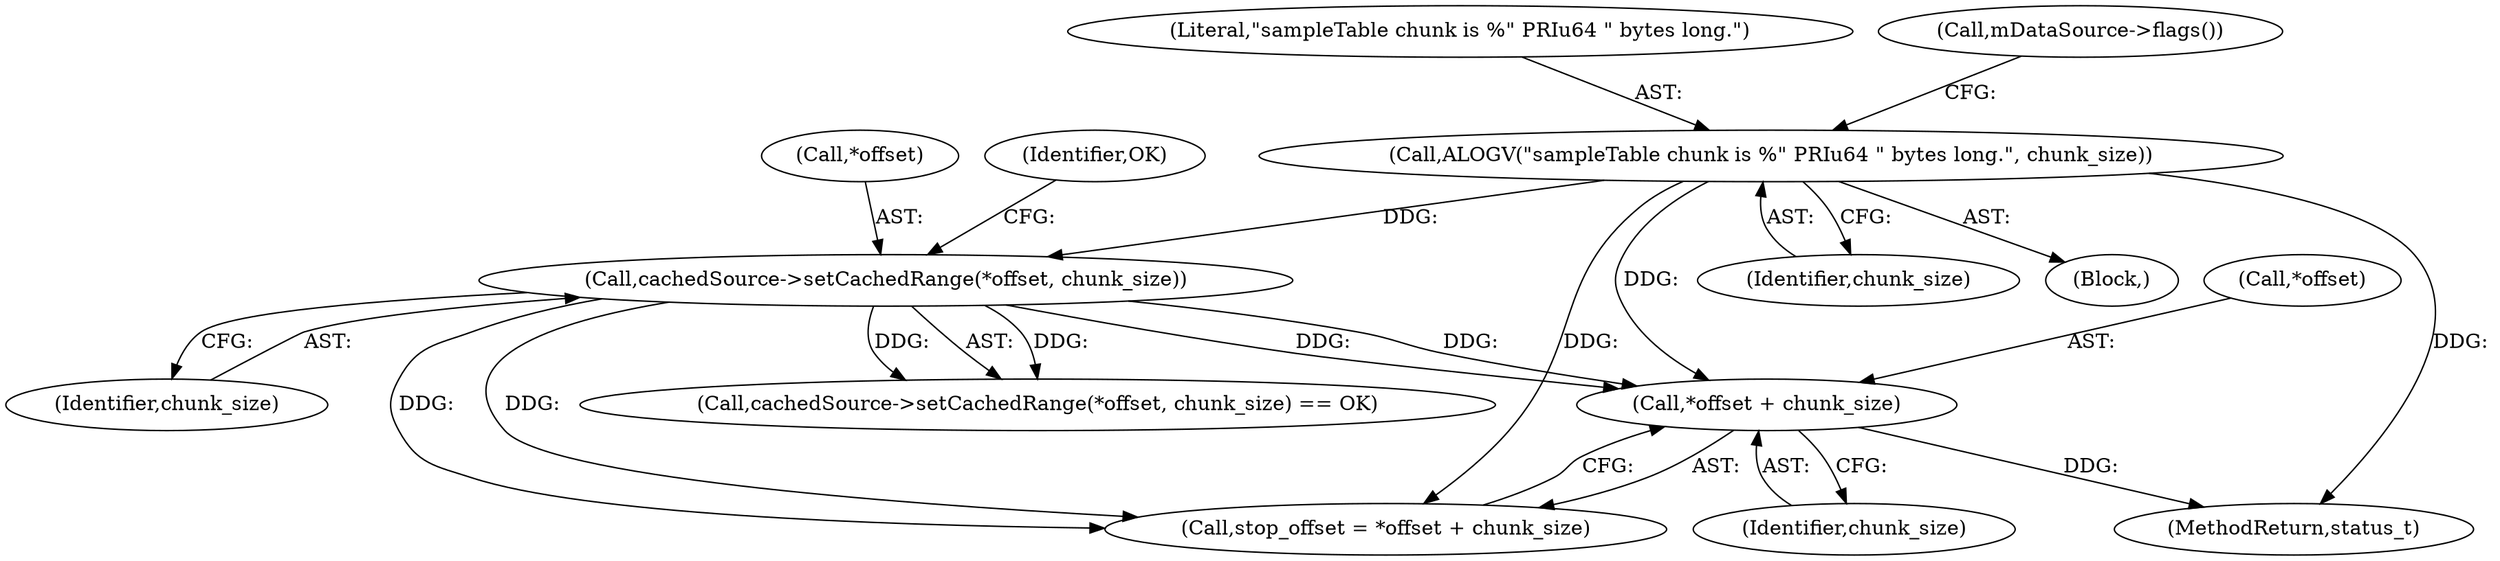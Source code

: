 digraph "0_Android_463a6f807e187828442949d1924e143cf07778c6@pointer" {
"1000470" [label="(Call,*offset + chunk_size)"];
"1000395" [label="(Call,cachedSource->setCachedRange(*offset, chunk_size))"];
"1000378" [label="(Call,ALOGV(\"sampleTable chunk is %\" PRIu64 \" bytes long.\", chunk_size))"];
"1000468" [label="(Call,stop_offset = *offset + chunk_size)"];
"1000395" [label="(Call,cachedSource->setCachedRange(*offset, chunk_size))"];
"1000471" [label="(Call,*offset)"];
"1000394" [label="(Call,cachedSource->setCachedRange(*offset, chunk_size) == OK)"];
"1000398" [label="(Identifier,chunk_size)"];
"1000470" [label="(Call,*offset + chunk_size)"];
"1000396" [label="(Call,*offset)"];
"1000379" [label="(Literal,\"sampleTable chunk is %\" PRIu64 \" bytes long.\")"];
"1002918" [label="(MethodReturn,status_t)"];
"1000380" [label="(Identifier,chunk_size)"];
"1000473" [label="(Identifier,chunk_size)"];
"1000377" [label="(Block,)"];
"1000378" [label="(Call,ALOGV(\"sampleTable chunk is %\" PRIu64 \" bytes long.\", chunk_size))"];
"1000383" [label="(Call,mDataSource->flags())"];
"1000399" [label="(Identifier,OK)"];
"1000470" -> "1000468"  [label="AST: "];
"1000470" -> "1000473"  [label="CFG: "];
"1000471" -> "1000470"  [label="AST: "];
"1000473" -> "1000470"  [label="AST: "];
"1000468" -> "1000470"  [label="CFG: "];
"1000470" -> "1002918"  [label="DDG: "];
"1000395" -> "1000470"  [label="DDG: "];
"1000395" -> "1000470"  [label="DDG: "];
"1000378" -> "1000470"  [label="DDG: "];
"1000395" -> "1000394"  [label="AST: "];
"1000395" -> "1000398"  [label="CFG: "];
"1000396" -> "1000395"  [label="AST: "];
"1000398" -> "1000395"  [label="AST: "];
"1000399" -> "1000395"  [label="CFG: "];
"1000395" -> "1000394"  [label="DDG: "];
"1000395" -> "1000394"  [label="DDG: "];
"1000378" -> "1000395"  [label="DDG: "];
"1000395" -> "1000468"  [label="DDG: "];
"1000395" -> "1000468"  [label="DDG: "];
"1000378" -> "1000377"  [label="AST: "];
"1000378" -> "1000380"  [label="CFG: "];
"1000379" -> "1000378"  [label="AST: "];
"1000380" -> "1000378"  [label="AST: "];
"1000383" -> "1000378"  [label="CFG: "];
"1000378" -> "1002918"  [label="DDG: "];
"1000378" -> "1000468"  [label="DDG: "];
}
